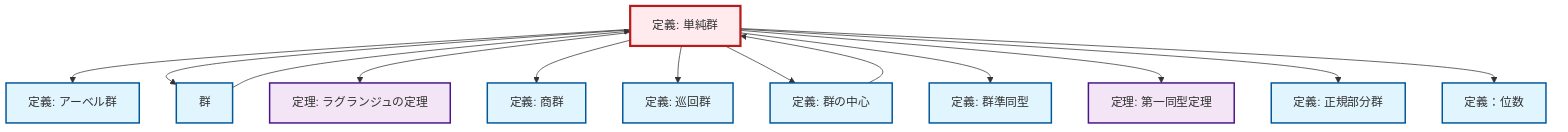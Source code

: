 graph TD
    classDef definition fill:#e1f5fe,stroke:#01579b,stroke-width:2px
    classDef theorem fill:#f3e5f5,stroke:#4a148c,stroke-width:2px
    classDef axiom fill:#fff3e0,stroke:#e65100,stroke-width:2px
    classDef example fill:#e8f5e9,stroke:#1b5e20,stroke-width:2px
    classDef current fill:#ffebee,stroke:#b71c1c,stroke-width:3px
    def-simple-group["定義: 単純群"]:::definition
    def-homomorphism["定義: 群準同型"]:::definition
    def-cyclic-group["定義: 巡回群"]:::definition
    thm-lagrange["定理: ラグランジュの定理"]:::theorem
    def-normal-subgroup["定義: 正規部分群"]:::definition
    def-abelian-group["定義: アーベル群"]:::definition
    thm-first-isomorphism["定理: 第一同型定理"]:::theorem
    def-group["群"]:::definition
    def-quotient-group["定義: 商群"]:::definition
    def-center-of-group["定義: 群の中心"]:::definition
    def-order["定義：位数"]:::definition
    def-simple-group --> def-abelian-group
    def-simple-group --> def-group
    def-simple-group --> thm-lagrange
    def-center-of-group --> def-simple-group
    def-simple-group --> def-quotient-group
    def-simple-group --> def-cyclic-group
    def-simple-group --> def-center-of-group
    def-simple-group --> def-homomorphism
    def-simple-group --> thm-first-isomorphism
    def-group --> def-simple-group
    def-simple-group --> def-normal-subgroup
    def-simple-group --> def-order
    class def-simple-group current